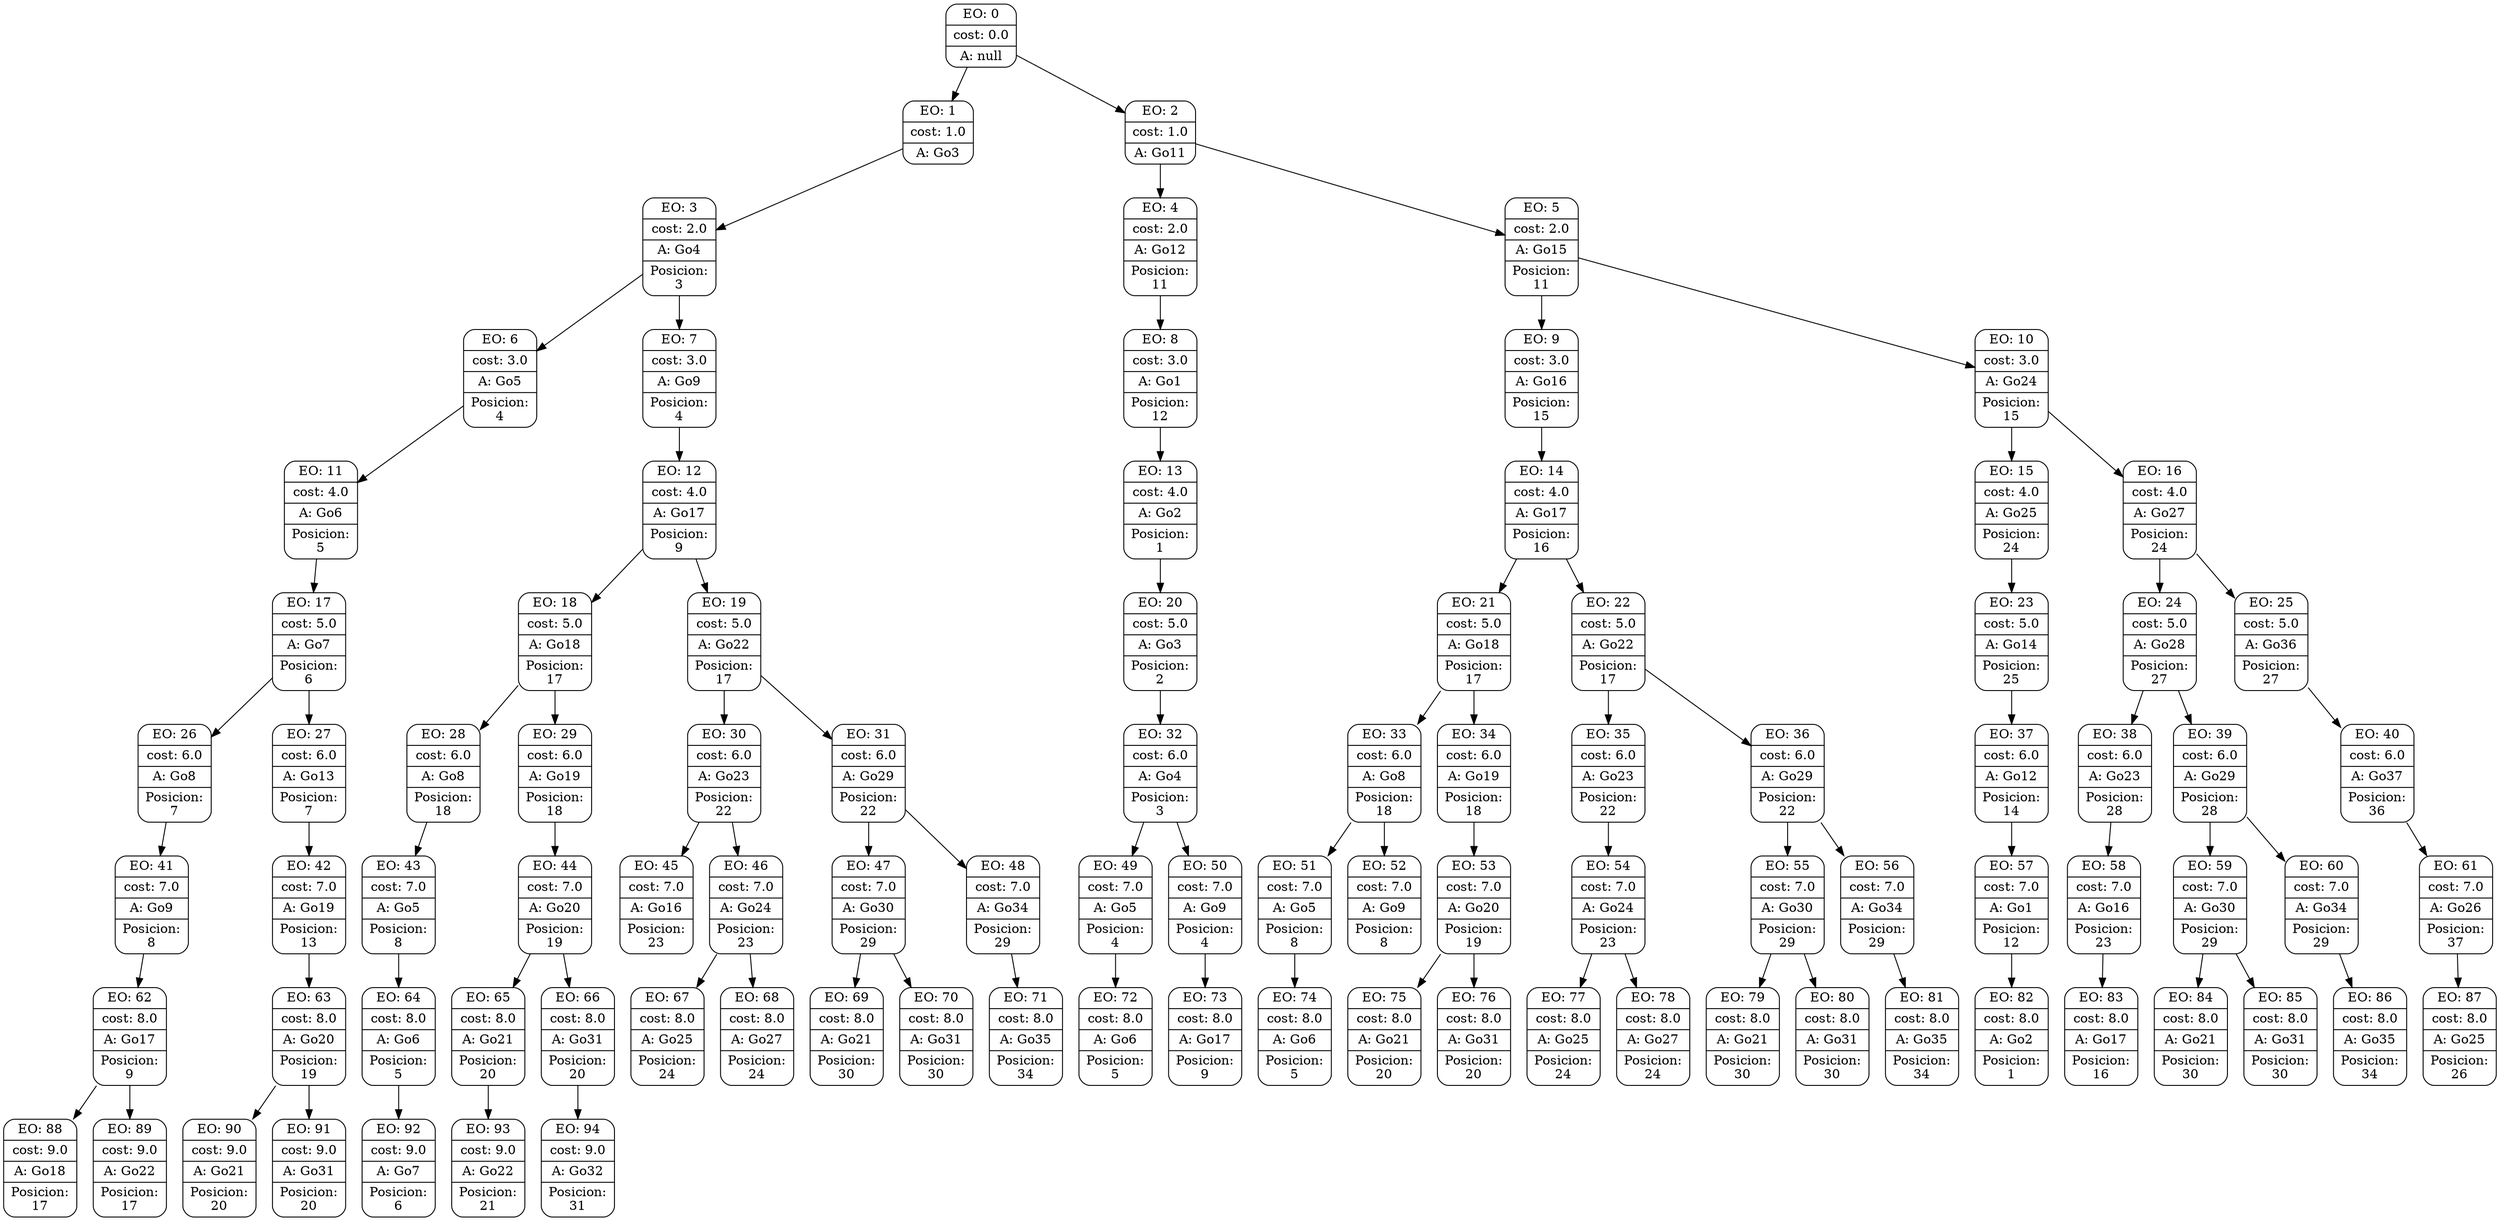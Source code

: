 digraph g {
node [shape = Mrecord];
nodo0[label="{EO: 0|cost: 0.0|A: null}"]
nodo1[label="{EO: 1|cost: 1.0|A: Go3}"]
nodo3[label="{EO: 3|cost: 2.0|A: Go4|Posicion:\n3}"]
nodo6[label="{EO: 6|cost: 3.0|A: Go5|Posicion:\n4}"]
nodo11[label="{EO: 11|cost: 4.0|A: Go6|Posicion:\n5}"]
nodo17[label="{EO: 17|cost: 5.0|A: Go7|Posicion:\n6}"]
nodo26[label="{EO: 26|cost: 6.0|A: Go8|Posicion:\n7}"]
nodo41[label="{EO: 41|cost: 7.0|A: Go9|Posicion:\n8}"]
nodo62[label="{EO: 62|cost: 8.0|A: Go17|Posicion:\n9}"]
nodo88[label="{EO: 88|cost: 9.0|A: Go18|Posicion:\n17}"]

nodo62 -> nodo88;
nodo89[label="{EO: 89|cost: 9.0|A: Go22|Posicion:\n17}"]

nodo62 -> nodo89;

nodo41 -> nodo62;

nodo26 -> nodo41;

nodo17 -> nodo26;
nodo27[label="{EO: 27|cost: 6.0|A: Go13|Posicion:\n7}"]
nodo42[label="{EO: 42|cost: 7.0|A: Go19|Posicion:\n13}"]
nodo63[label="{EO: 63|cost: 8.0|A: Go20|Posicion:\n19}"]
nodo90[label="{EO: 90|cost: 9.0|A: Go21|Posicion:\n20}"]

nodo63 -> nodo90;
nodo91[label="{EO: 91|cost: 9.0|A: Go31|Posicion:\n20}"]

nodo63 -> nodo91;

nodo42 -> nodo63;

nodo27 -> nodo42;

nodo17 -> nodo27;

nodo11 -> nodo17;

nodo6 -> nodo11;

nodo3 -> nodo6;
nodo7[label="{EO: 7|cost: 3.0|A: Go9|Posicion:\n4}"]
nodo12[label="{EO: 12|cost: 4.0|A: Go17|Posicion:\n9}"]
nodo18[label="{EO: 18|cost: 5.0|A: Go18|Posicion:\n17}"]
nodo28[label="{EO: 28|cost: 6.0|A: Go8|Posicion:\n18}"]
nodo43[label="{EO: 43|cost: 7.0|A: Go5|Posicion:\n8}"]
nodo64[label="{EO: 64|cost: 8.0|A: Go6|Posicion:\n5}"]
nodo92[label="{EO: 92|cost: 9.0|A: Go7|Posicion:\n6}"]

nodo64 -> nodo92;

nodo43 -> nodo64;

nodo28 -> nodo43;

nodo18 -> nodo28;
nodo29[label="{EO: 29|cost: 6.0|A: Go19|Posicion:\n18}"]
nodo44[label="{EO: 44|cost: 7.0|A: Go20|Posicion:\n19}"]
nodo65[label="{EO: 65|cost: 8.0|A: Go21|Posicion:\n20}"]
nodo93[label="{EO: 93|cost: 9.0|A: Go22|Posicion:\n21}"]

nodo65 -> nodo93;

nodo44 -> nodo65;
nodo66[label="{EO: 66|cost: 8.0|A: Go31|Posicion:\n20}"]
nodo94[label="{EO: 94|cost: 9.0|A: Go32|Posicion:\n31}"]

nodo66 -> nodo94;

nodo44 -> nodo66;

nodo29 -> nodo44;

nodo18 -> nodo29;

nodo12 -> nodo18;
nodo19[label="{EO: 19|cost: 5.0|A: Go22|Posicion:\n17}"]
nodo30[label="{EO: 30|cost: 6.0|A: Go23|Posicion:\n22}"]
nodo45[label="{EO: 45|cost: 7.0|A: Go16|Posicion:\n23}"]

nodo30 -> nodo45;
nodo46[label="{EO: 46|cost: 7.0|A: Go24|Posicion:\n23}"]
nodo67[label="{EO: 67|cost: 8.0|A: Go25|Posicion:\n24}"]

nodo46 -> nodo67;
nodo68[label="{EO: 68|cost: 8.0|A: Go27|Posicion:\n24}"]

nodo46 -> nodo68;

nodo30 -> nodo46;

nodo19 -> nodo30;
nodo31[label="{EO: 31|cost: 6.0|A: Go29|Posicion:\n22}"]
nodo47[label="{EO: 47|cost: 7.0|A: Go30|Posicion:\n29}"]
nodo69[label="{EO: 69|cost: 8.0|A: Go21|Posicion:\n30}"]

nodo47 -> nodo69;
nodo70[label="{EO: 70|cost: 8.0|A: Go31|Posicion:\n30}"]

nodo47 -> nodo70;

nodo31 -> nodo47;
nodo48[label="{EO: 48|cost: 7.0|A: Go34|Posicion:\n29}"]
nodo71[label="{EO: 71|cost: 8.0|A: Go35|Posicion:\n34}"]

nodo48 -> nodo71;

nodo31 -> nodo48;

nodo19 -> nodo31;

nodo12 -> nodo19;

nodo7 -> nodo12;

nodo3 -> nodo7;

nodo1 -> nodo3;

nodo0 -> nodo1;
nodo2[label="{EO: 2|cost: 1.0|A: Go11}"]
nodo4[label="{EO: 4|cost: 2.0|A: Go12|Posicion:\n11}"]
nodo8[label="{EO: 8|cost: 3.0|A: Go1|Posicion:\n12}"]
nodo13[label="{EO: 13|cost: 4.0|A: Go2|Posicion:\n1}"]
nodo20[label="{EO: 20|cost: 5.0|A: Go3|Posicion:\n2}"]
nodo32[label="{EO: 32|cost: 6.0|A: Go4|Posicion:\n3}"]
nodo49[label="{EO: 49|cost: 7.0|A: Go5|Posicion:\n4}"]
nodo72[label="{EO: 72|cost: 8.0|A: Go6|Posicion:\n5}"]

nodo49 -> nodo72;

nodo32 -> nodo49;
nodo50[label="{EO: 50|cost: 7.0|A: Go9|Posicion:\n4}"]
nodo73[label="{EO: 73|cost: 8.0|A: Go17|Posicion:\n9}"]

nodo50 -> nodo73;

nodo32 -> nodo50;

nodo20 -> nodo32;

nodo13 -> nodo20;

nodo8 -> nodo13;

nodo4 -> nodo8;

nodo2 -> nodo4;
nodo5[label="{EO: 5|cost: 2.0|A: Go15|Posicion:\n11}"]
nodo9[label="{EO: 9|cost: 3.0|A: Go16|Posicion:\n15}"]
nodo14[label="{EO: 14|cost: 4.0|A: Go17|Posicion:\n16}"]
nodo21[label="{EO: 21|cost: 5.0|A: Go18|Posicion:\n17}"]
nodo33[label="{EO: 33|cost: 6.0|A: Go8|Posicion:\n18}"]
nodo51[label="{EO: 51|cost: 7.0|A: Go5|Posicion:\n8}"]
nodo74[label="{EO: 74|cost: 8.0|A: Go6|Posicion:\n5}"]

nodo51 -> nodo74;

nodo33 -> nodo51;
nodo52[label="{EO: 52|cost: 7.0|A: Go9|Posicion:\n8}"]

nodo33 -> nodo52;

nodo21 -> nodo33;
nodo34[label="{EO: 34|cost: 6.0|A: Go19|Posicion:\n18}"]
nodo53[label="{EO: 53|cost: 7.0|A: Go20|Posicion:\n19}"]
nodo75[label="{EO: 75|cost: 8.0|A: Go21|Posicion:\n20}"]

nodo53 -> nodo75;
nodo76[label="{EO: 76|cost: 8.0|A: Go31|Posicion:\n20}"]

nodo53 -> nodo76;

nodo34 -> nodo53;

nodo21 -> nodo34;

nodo14 -> nodo21;
nodo22[label="{EO: 22|cost: 5.0|A: Go22|Posicion:\n17}"]
nodo35[label="{EO: 35|cost: 6.0|A: Go23|Posicion:\n22}"]
nodo54[label="{EO: 54|cost: 7.0|A: Go24|Posicion:\n23}"]
nodo77[label="{EO: 77|cost: 8.0|A: Go25|Posicion:\n24}"]

nodo54 -> nodo77;
nodo78[label="{EO: 78|cost: 8.0|A: Go27|Posicion:\n24}"]

nodo54 -> nodo78;

nodo35 -> nodo54;

nodo22 -> nodo35;
nodo36[label="{EO: 36|cost: 6.0|A: Go29|Posicion:\n22}"]
nodo55[label="{EO: 55|cost: 7.0|A: Go30|Posicion:\n29}"]
nodo79[label="{EO: 79|cost: 8.0|A: Go21|Posicion:\n30}"]

nodo55 -> nodo79;
nodo80[label="{EO: 80|cost: 8.0|A: Go31|Posicion:\n30}"]

nodo55 -> nodo80;

nodo36 -> nodo55;
nodo56[label="{EO: 56|cost: 7.0|A: Go34|Posicion:\n29}"]
nodo81[label="{EO: 81|cost: 8.0|A: Go35|Posicion:\n34}"]

nodo56 -> nodo81;

nodo36 -> nodo56;

nodo22 -> nodo36;

nodo14 -> nodo22;

nodo9 -> nodo14;

nodo5 -> nodo9;
nodo10[label="{EO: 10|cost: 3.0|A: Go24|Posicion:\n15}"]
nodo15[label="{EO: 15|cost: 4.0|A: Go25|Posicion:\n24}"]
nodo23[label="{EO: 23|cost: 5.0|A: Go14|Posicion:\n25}"]
nodo37[label="{EO: 37|cost: 6.0|A: Go12|Posicion:\n14}"]
nodo57[label="{EO: 57|cost: 7.0|A: Go1|Posicion:\n12}"]
nodo82[label="{EO: 82|cost: 8.0|A: Go2|Posicion:\n1}"]

nodo57 -> nodo82;

nodo37 -> nodo57;

nodo23 -> nodo37;

nodo15 -> nodo23;

nodo10 -> nodo15;
nodo16[label="{EO: 16|cost: 4.0|A: Go27|Posicion:\n24}"]
nodo24[label="{EO: 24|cost: 5.0|A: Go28|Posicion:\n27}"]
nodo38[label="{EO: 38|cost: 6.0|A: Go23|Posicion:\n28}"]
nodo58[label="{EO: 58|cost: 7.0|A: Go16|Posicion:\n23}"]
nodo83[label="{EO: 83|cost: 8.0|A: Go17|Posicion:\n16}"]

nodo58 -> nodo83;

nodo38 -> nodo58;

nodo24 -> nodo38;
nodo39[label="{EO: 39|cost: 6.0|A: Go29|Posicion:\n28}"]
nodo59[label="{EO: 59|cost: 7.0|A: Go30|Posicion:\n29}"]
nodo84[label="{EO: 84|cost: 8.0|A: Go21|Posicion:\n30}"]

nodo59 -> nodo84;
nodo85[label="{EO: 85|cost: 8.0|A: Go31|Posicion:\n30}"]

nodo59 -> nodo85;

nodo39 -> nodo59;
nodo60[label="{EO: 60|cost: 7.0|A: Go34|Posicion:\n29}"]
nodo86[label="{EO: 86|cost: 8.0|A: Go35|Posicion:\n34}"]

nodo60 -> nodo86;

nodo39 -> nodo60;

nodo24 -> nodo39;

nodo16 -> nodo24;
nodo25[label="{EO: 25|cost: 5.0|A: Go36|Posicion:\n27}"]
nodo40[label="{EO: 40|cost: 6.0|A: Go37|Posicion:\n36}"]
nodo61[label="{EO: 61|cost: 7.0|A: Go26|Posicion:\n37}"]
nodo87[label="{EO: 87|cost: 8.0|A: Go25|Posicion:\n26}"]

nodo61 -> nodo87;

nodo40 -> nodo61;

nodo25 -> nodo40;

nodo16 -> nodo25;

nodo10 -> nodo16;

nodo5 -> nodo10;

nodo2 -> nodo5;

nodo0 -> nodo2;


}